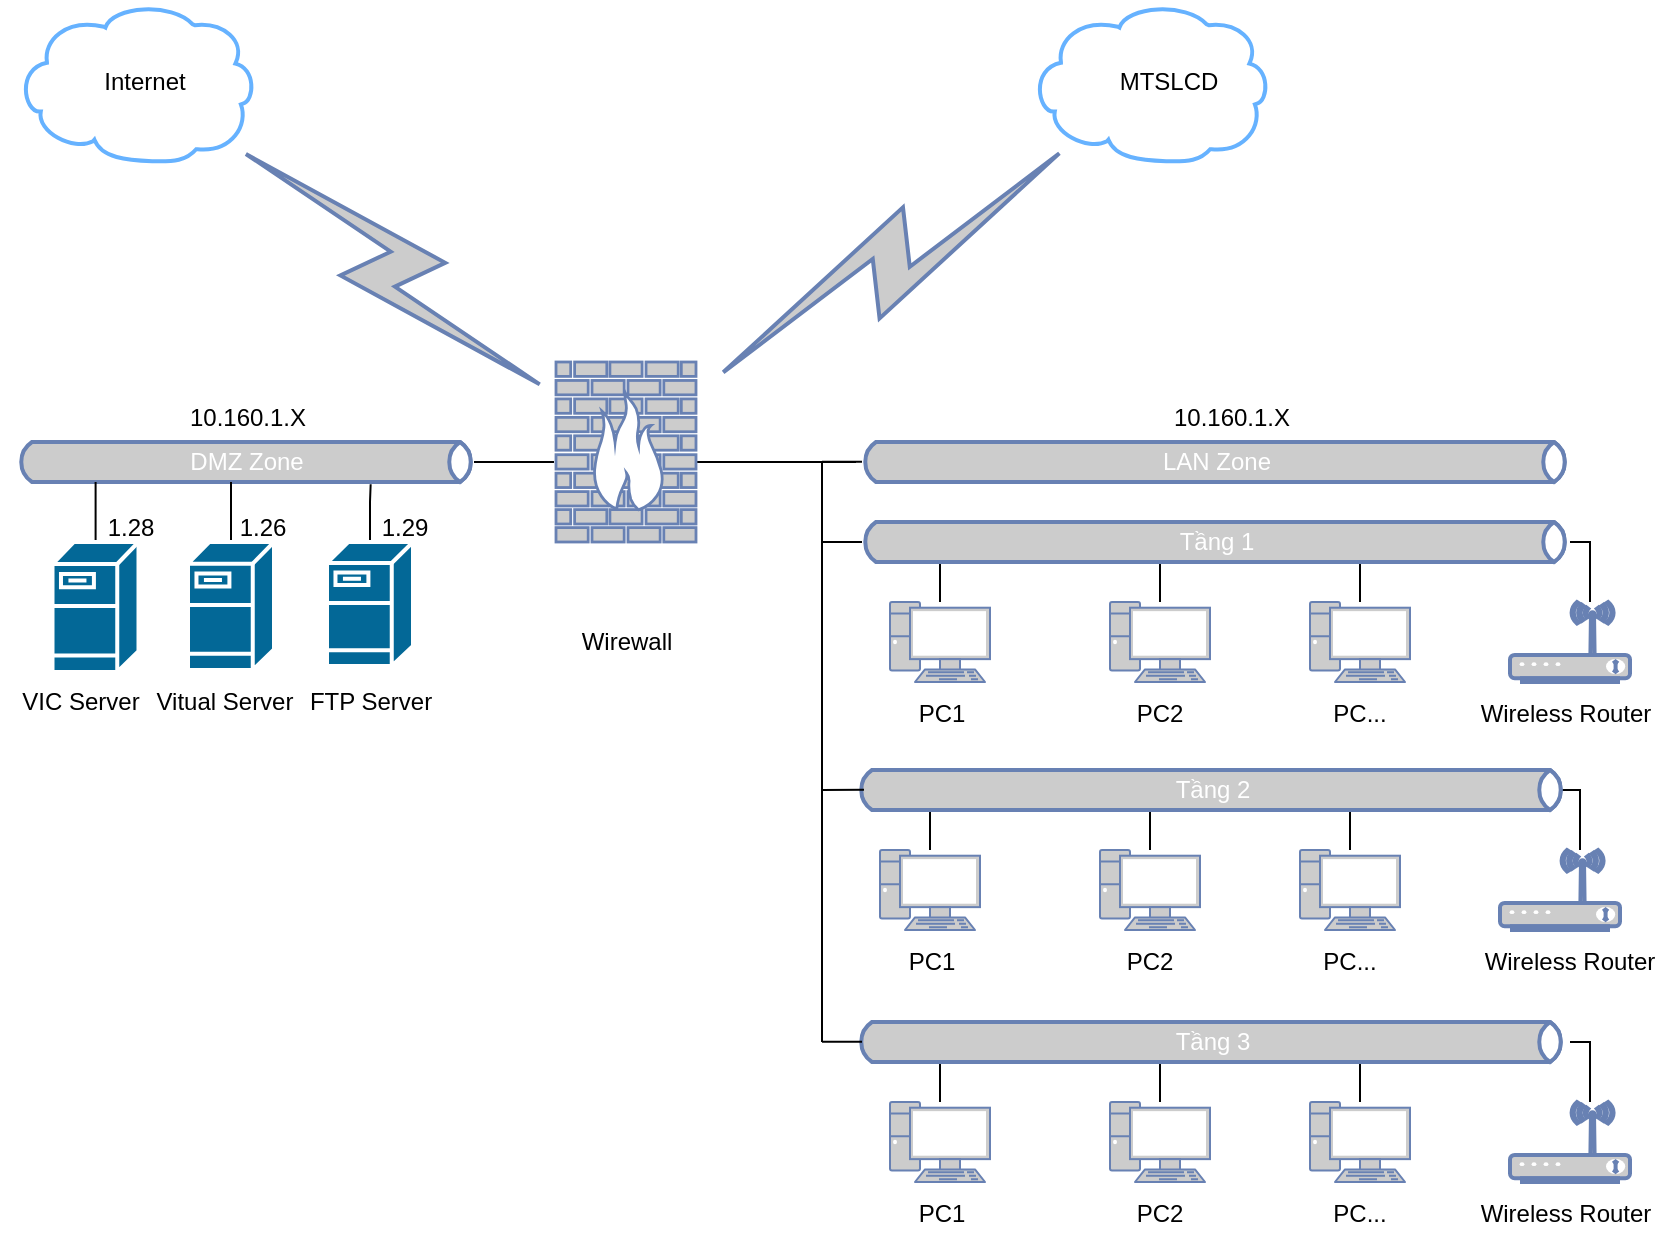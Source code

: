 <mxfile version="15.7.3" type="github">
  <diagram id="vFVZr5ZUK7QjxJgk3TGd" name="Page-1">
    <mxGraphModel dx="239" dy="134" grid="1" gridSize="10" guides="1" tooltips="1" connect="1" arrows="1" fold="1" page="1" pageScale="1" pageWidth="850" pageHeight="1100" math="0" shadow="0">
      <root>
        <mxCell id="0" />
        <mxCell id="1" parent="0" />
        <mxCell id="_GwrwizW0Nzzv00RuE5P-2" value="LAN Zone" style="html=1;outlineConnect=0;fillColor=#CCCCCC;strokeColor=#6881B3;gradientColor=none;gradientDirection=north;strokeWidth=2;shape=mxgraph.networks.bus;gradientColor=none;gradientDirection=north;fontColor=#ffffff;perimeter=backbonePerimeter;backboneSize=20;" vertex="1" parent="1">
          <mxGeometry x="432" y="240" width="355" height="20" as="geometry" />
        </mxCell>
        <mxCell id="_GwrwizW0Nzzv00RuE5P-4" value="DMZ Zone" style="html=1;outlineConnect=0;fillColor=#CCCCCC;strokeColor=#6881B3;gradientColor=none;gradientDirection=north;strokeWidth=2;shape=mxgraph.networks.bus;gradientColor=none;gradientDirection=north;fontColor=#ffffff;perimeter=backbonePerimeter;backboneSize=20;" vertex="1" parent="1">
          <mxGeometry x="10" y="240" width="230" height="20" as="geometry" />
        </mxCell>
        <mxCell id="_GwrwizW0Nzzv00RuE5P-23" style="edgeStyle=none;rounded=0;orthogonalLoop=1;jettySize=auto;html=1;endArrow=none;endFill=0;" edge="1" parent="1" source="_GwrwizW0Nzzv00RuE5P-6" target="_GwrwizW0Nzzv00RuE5P-22">
          <mxGeometry relative="1" as="geometry" />
        </mxCell>
        <mxCell id="_GwrwizW0Nzzv00RuE5P-6" value="" style="fontColor=#0066CC;verticalAlign=top;verticalLabelPosition=bottom;labelPosition=center;align=center;html=1;outlineConnect=0;fillColor=#CCCCCC;strokeColor=#6881B3;gradientColor=none;gradientDirection=north;strokeWidth=2;shape=mxgraph.networks.pc;" vertex="1" parent="1">
          <mxGeometry x="447" y="320" width="50" height="40" as="geometry" />
        </mxCell>
        <mxCell id="_GwrwizW0Nzzv00RuE5P-8" value="" style="fontColor=#0066CC;verticalAlign=top;verticalLabelPosition=bottom;labelPosition=center;align=center;html=1;outlineConnect=0;fillColor=#CCCCCC;strokeColor=#6881B3;gradientColor=none;gradientDirection=north;strokeWidth=2;shape=mxgraph.networks.wireless_modem;" vertex="1" parent="1">
          <mxGeometry x="757" y="320" width="60" height="40" as="geometry" />
        </mxCell>
        <mxCell id="_GwrwizW0Nzzv00RuE5P-24" style="edgeStyle=none;rounded=0;orthogonalLoop=1;jettySize=auto;html=1;endArrow=none;endFill=0;" edge="1" parent="1" source="_GwrwizW0Nzzv00RuE5P-9" target="_GwrwizW0Nzzv00RuE5P-22">
          <mxGeometry relative="1" as="geometry" />
        </mxCell>
        <mxCell id="_GwrwizW0Nzzv00RuE5P-9" value="" style="fontColor=#0066CC;verticalAlign=top;verticalLabelPosition=bottom;labelPosition=center;align=center;html=1;outlineConnect=0;fillColor=#CCCCCC;strokeColor=#6881B3;gradientColor=none;gradientDirection=north;strokeWidth=2;shape=mxgraph.networks.pc;" vertex="1" parent="1">
          <mxGeometry x="557" y="320" width="50" height="40" as="geometry" />
        </mxCell>
        <mxCell id="_GwrwizW0Nzzv00RuE5P-25" style="edgeStyle=none;rounded=0;orthogonalLoop=1;jettySize=auto;html=1;endArrow=none;endFill=0;" edge="1" parent="1" source="_GwrwizW0Nzzv00RuE5P-11" target="_GwrwizW0Nzzv00RuE5P-22">
          <mxGeometry relative="1" as="geometry" />
        </mxCell>
        <mxCell id="_GwrwizW0Nzzv00RuE5P-11" value="" style="fontColor=#0066CC;verticalAlign=top;verticalLabelPosition=bottom;labelPosition=center;align=center;html=1;outlineConnect=0;fillColor=#CCCCCC;strokeColor=#6881B3;gradientColor=none;gradientDirection=north;strokeWidth=2;shape=mxgraph.networks.pc;" vertex="1" parent="1">
          <mxGeometry x="657" y="320" width="50" height="40" as="geometry" />
        </mxCell>
        <mxCell id="_GwrwizW0Nzzv00RuE5P-18" value="PC1" style="text;html=1;strokeColor=none;fillColor=none;align=center;verticalAlign=middle;whiteSpace=wrap;rounded=0;" vertex="1" parent="1">
          <mxGeometry x="443" y="366" width="60" height="20" as="geometry" />
        </mxCell>
        <mxCell id="_GwrwizW0Nzzv00RuE5P-19" value="PC2" style="text;html=1;strokeColor=none;fillColor=none;align=center;verticalAlign=middle;whiteSpace=wrap;rounded=0;" vertex="1" parent="1">
          <mxGeometry x="552" y="366" width="60" height="20" as="geometry" />
        </mxCell>
        <mxCell id="_GwrwizW0Nzzv00RuE5P-20" value="PC..." style="text;html=1;strokeColor=none;fillColor=none;align=center;verticalAlign=middle;whiteSpace=wrap;rounded=0;" vertex="1" parent="1">
          <mxGeometry x="652" y="366" width="60" height="20" as="geometry" />
        </mxCell>
        <mxCell id="_GwrwizW0Nzzv00RuE5P-21" value="Wireless Router" style="text;html=1;strokeColor=none;fillColor=none;align=center;verticalAlign=middle;whiteSpace=wrap;rounded=0;" vertex="1" parent="1">
          <mxGeometry x="740" y="366" width="90" height="20" as="geometry" />
        </mxCell>
        <mxCell id="_GwrwizW0Nzzv00RuE5P-27" style="edgeStyle=orthogonalEdgeStyle;rounded=0;orthogonalLoop=1;jettySize=auto;html=1;endArrow=none;endFill=0;" edge="1" parent="1" target="_GwrwizW0Nzzv00RuE5P-8">
          <mxGeometry relative="1" as="geometry">
            <mxPoint x="827" y="320" as="targetPoint" />
            <mxPoint x="787" y="290" as="sourcePoint" />
            <Array as="points">
              <mxPoint x="797" y="290" />
            </Array>
          </mxGeometry>
        </mxCell>
        <mxCell id="_GwrwizW0Nzzv00RuE5P-22" value="Tầng 1" style="html=1;outlineConnect=0;fillColor=#CCCCCC;strokeColor=#6881B3;gradientColor=none;gradientDirection=north;strokeWidth=2;shape=mxgraph.networks.bus;gradientColor=none;gradientDirection=north;fontColor=#ffffff;perimeter=backbonePerimeter;backboneSize=20;" vertex="1" parent="1">
          <mxGeometry x="432" y="280" width="355" height="20" as="geometry" />
        </mxCell>
        <mxCell id="_GwrwizW0Nzzv00RuE5P-28" style="edgeStyle=none;rounded=0;orthogonalLoop=1;jettySize=auto;html=1;endArrow=none;endFill=0;" edge="1" parent="1" source="_GwrwizW0Nzzv00RuE5P-29" target="_GwrwizW0Nzzv00RuE5P-40">
          <mxGeometry relative="1" as="geometry" />
        </mxCell>
        <mxCell id="_GwrwizW0Nzzv00RuE5P-29" value="" style="fontColor=#0066CC;verticalAlign=top;verticalLabelPosition=bottom;labelPosition=center;align=center;html=1;outlineConnect=0;fillColor=#CCCCCC;strokeColor=#6881B3;gradientColor=none;gradientDirection=north;strokeWidth=2;shape=mxgraph.networks.pc;" vertex="1" parent="1">
          <mxGeometry x="442" y="444" width="50" height="40" as="geometry" />
        </mxCell>
        <mxCell id="_GwrwizW0Nzzv00RuE5P-30" value="" style="fontColor=#0066CC;verticalAlign=top;verticalLabelPosition=bottom;labelPosition=center;align=center;html=1;outlineConnect=0;fillColor=#CCCCCC;strokeColor=#6881B3;gradientColor=none;gradientDirection=north;strokeWidth=2;shape=mxgraph.networks.wireless_modem;" vertex="1" parent="1">
          <mxGeometry x="752" y="444" width="60" height="40" as="geometry" />
        </mxCell>
        <mxCell id="_GwrwizW0Nzzv00RuE5P-31" style="edgeStyle=none;rounded=0;orthogonalLoop=1;jettySize=auto;html=1;endArrow=none;endFill=0;" edge="1" parent="1" source="_GwrwizW0Nzzv00RuE5P-32" target="_GwrwizW0Nzzv00RuE5P-40">
          <mxGeometry relative="1" as="geometry" />
        </mxCell>
        <mxCell id="_GwrwizW0Nzzv00RuE5P-32" value="" style="fontColor=#0066CC;verticalAlign=top;verticalLabelPosition=bottom;labelPosition=center;align=center;html=1;outlineConnect=0;fillColor=#CCCCCC;strokeColor=#6881B3;gradientColor=none;gradientDirection=north;strokeWidth=2;shape=mxgraph.networks.pc;" vertex="1" parent="1">
          <mxGeometry x="552" y="444" width="50" height="40" as="geometry" />
        </mxCell>
        <mxCell id="_GwrwizW0Nzzv00RuE5P-33" style="edgeStyle=none;rounded=0;orthogonalLoop=1;jettySize=auto;html=1;endArrow=none;endFill=0;" edge="1" parent="1" source="_GwrwizW0Nzzv00RuE5P-34" target="_GwrwizW0Nzzv00RuE5P-40">
          <mxGeometry relative="1" as="geometry" />
        </mxCell>
        <mxCell id="_GwrwizW0Nzzv00RuE5P-34" value="" style="fontColor=#0066CC;verticalAlign=top;verticalLabelPosition=bottom;labelPosition=center;align=center;html=1;outlineConnect=0;fillColor=#CCCCCC;strokeColor=#6881B3;gradientColor=none;gradientDirection=north;strokeWidth=2;shape=mxgraph.networks.pc;" vertex="1" parent="1">
          <mxGeometry x="652" y="444" width="50" height="40" as="geometry" />
        </mxCell>
        <mxCell id="_GwrwizW0Nzzv00RuE5P-35" value="PC1" style="text;html=1;strokeColor=none;fillColor=none;align=center;verticalAlign=middle;whiteSpace=wrap;rounded=0;" vertex="1" parent="1">
          <mxGeometry x="438" y="490" width="60" height="20" as="geometry" />
        </mxCell>
        <mxCell id="_GwrwizW0Nzzv00RuE5P-36" value="PC2" style="text;html=1;strokeColor=none;fillColor=none;align=center;verticalAlign=middle;whiteSpace=wrap;rounded=0;" vertex="1" parent="1">
          <mxGeometry x="547" y="490" width="60" height="20" as="geometry" />
        </mxCell>
        <mxCell id="_GwrwizW0Nzzv00RuE5P-37" value="PC..." style="text;html=1;strokeColor=none;fillColor=none;align=center;verticalAlign=middle;whiteSpace=wrap;rounded=0;" vertex="1" parent="1">
          <mxGeometry x="647" y="490" width="60" height="20" as="geometry" />
        </mxCell>
        <mxCell id="_GwrwizW0Nzzv00RuE5P-38" value="Wireless Router" style="text;html=1;strokeColor=none;fillColor=none;align=center;verticalAlign=middle;whiteSpace=wrap;rounded=0;" vertex="1" parent="1">
          <mxGeometry x="742" y="490" width="90" height="20" as="geometry" />
        </mxCell>
        <mxCell id="_GwrwizW0Nzzv00RuE5P-39" style="edgeStyle=orthogonalEdgeStyle;rounded=0;orthogonalLoop=1;jettySize=auto;html=1;endArrow=none;endFill=0;" edge="1" parent="1" target="_GwrwizW0Nzzv00RuE5P-30">
          <mxGeometry relative="1" as="geometry">
            <mxPoint x="822" y="444" as="targetPoint" />
            <mxPoint x="782" y="414" as="sourcePoint" />
            <Array as="points">
              <mxPoint x="792" y="414" />
            </Array>
          </mxGeometry>
        </mxCell>
        <mxCell id="_GwrwizW0Nzzv00RuE5P-40" value="Tầng 2" style="html=1;outlineConnect=0;fillColor=#CCCCCC;strokeColor=#6881B3;gradientColor=none;gradientDirection=north;strokeWidth=2;shape=mxgraph.networks.bus;gradientColor=none;gradientDirection=north;fontColor=#ffffff;perimeter=backbonePerimeter;backboneSize=20;" vertex="1" parent="1">
          <mxGeometry x="430" y="404" width="355" height="20" as="geometry" />
        </mxCell>
        <mxCell id="_GwrwizW0Nzzv00RuE5P-41" style="edgeStyle=none;rounded=0;orthogonalLoop=1;jettySize=auto;html=1;endArrow=none;endFill=0;" edge="1" parent="1" source="_GwrwizW0Nzzv00RuE5P-42" target="_GwrwizW0Nzzv00RuE5P-53">
          <mxGeometry relative="1" as="geometry" />
        </mxCell>
        <mxCell id="_GwrwizW0Nzzv00RuE5P-42" value="" style="fontColor=#0066CC;verticalAlign=top;verticalLabelPosition=bottom;labelPosition=center;align=center;html=1;outlineConnect=0;fillColor=#CCCCCC;strokeColor=#6881B3;gradientColor=none;gradientDirection=north;strokeWidth=2;shape=mxgraph.networks.pc;" vertex="1" parent="1">
          <mxGeometry x="447" y="570" width="50" height="40" as="geometry" />
        </mxCell>
        <mxCell id="_GwrwizW0Nzzv00RuE5P-43" value="" style="fontColor=#0066CC;verticalAlign=top;verticalLabelPosition=bottom;labelPosition=center;align=center;html=1;outlineConnect=0;fillColor=#CCCCCC;strokeColor=#6881B3;gradientColor=none;gradientDirection=north;strokeWidth=2;shape=mxgraph.networks.wireless_modem;" vertex="1" parent="1">
          <mxGeometry x="757" y="570" width="60" height="40" as="geometry" />
        </mxCell>
        <mxCell id="_GwrwizW0Nzzv00RuE5P-44" style="edgeStyle=none;rounded=0;orthogonalLoop=1;jettySize=auto;html=1;endArrow=none;endFill=0;" edge="1" parent="1" source="_GwrwizW0Nzzv00RuE5P-45" target="_GwrwizW0Nzzv00RuE5P-53">
          <mxGeometry relative="1" as="geometry" />
        </mxCell>
        <mxCell id="_GwrwizW0Nzzv00RuE5P-45" value="" style="fontColor=#0066CC;verticalAlign=top;verticalLabelPosition=bottom;labelPosition=center;align=center;html=1;outlineConnect=0;fillColor=#CCCCCC;strokeColor=#6881B3;gradientColor=none;gradientDirection=north;strokeWidth=2;shape=mxgraph.networks.pc;" vertex="1" parent="1">
          <mxGeometry x="557" y="570" width="50" height="40" as="geometry" />
        </mxCell>
        <mxCell id="_GwrwizW0Nzzv00RuE5P-46" style="edgeStyle=none;rounded=0;orthogonalLoop=1;jettySize=auto;html=1;endArrow=none;endFill=0;" edge="1" parent="1" source="_GwrwizW0Nzzv00RuE5P-47" target="_GwrwizW0Nzzv00RuE5P-53">
          <mxGeometry relative="1" as="geometry" />
        </mxCell>
        <mxCell id="_GwrwizW0Nzzv00RuE5P-47" value="" style="fontColor=#0066CC;verticalAlign=top;verticalLabelPosition=bottom;labelPosition=center;align=center;html=1;outlineConnect=0;fillColor=#CCCCCC;strokeColor=#6881B3;gradientColor=none;gradientDirection=north;strokeWidth=2;shape=mxgraph.networks.pc;" vertex="1" parent="1">
          <mxGeometry x="657" y="570" width="50" height="40" as="geometry" />
        </mxCell>
        <mxCell id="_GwrwizW0Nzzv00RuE5P-48" value="PC1" style="text;html=1;strokeColor=none;fillColor=none;align=center;verticalAlign=middle;whiteSpace=wrap;rounded=0;" vertex="1" parent="1">
          <mxGeometry x="443" y="616" width="60" height="20" as="geometry" />
        </mxCell>
        <mxCell id="_GwrwizW0Nzzv00RuE5P-49" value="PC2" style="text;html=1;strokeColor=none;fillColor=none;align=center;verticalAlign=middle;whiteSpace=wrap;rounded=0;" vertex="1" parent="1">
          <mxGeometry x="552" y="616" width="60" height="20" as="geometry" />
        </mxCell>
        <mxCell id="_GwrwizW0Nzzv00RuE5P-50" value="PC..." style="text;html=1;strokeColor=none;fillColor=none;align=center;verticalAlign=middle;whiteSpace=wrap;rounded=0;" vertex="1" parent="1">
          <mxGeometry x="652" y="616" width="60" height="20" as="geometry" />
        </mxCell>
        <mxCell id="_GwrwizW0Nzzv00RuE5P-51" value="Wireless Router" style="text;html=1;strokeColor=none;fillColor=none;align=center;verticalAlign=middle;whiteSpace=wrap;rounded=0;" vertex="1" parent="1">
          <mxGeometry x="740" y="616" width="90" height="20" as="geometry" />
        </mxCell>
        <mxCell id="_GwrwizW0Nzzv00RuE5P-52" style="edgeStyle=orthogonalEdgeStyle;rounded=0;orthogonalLoop=1;jettySize=auto;html=1;endArrow=none;endFill=0;" edge="1" parent="1" target="_GwrwizW0Nzzv00RuE5P-43">
          <mxGeometry relative="1" as="geometry">
            <mxPoint x="827" y="570" as="targetPoint" />
            <mxPoint x="787" y="540" as="sourcePoint" />
            <Array as="points">
              <mxPoint x="797" y="540" />
            </Array>
          </mxGeometry>
        </mxCell>
        <mxCell id="_GwrwizW0Nzzv00RuE5P-53" value="Tầng 3" style="html=1;outlineConnect=0;fillColor=#CCCCCC;strokeColor=#6881B3;gradientColor=none;gradientDirection=north;strokeWidth=2;shape=mxgraph.networks.bus;gradientColor=none;gradientDirection=north;fontColor=#ffffff;perimeter=backbonePerimeter;backboneSize=20;" vertex="1" parent="1">
          <mxGeometry x="430" y="530" width="355" height="20" as="geometry" />
        </mxCell>
        <mxCell id="_GwrwizW0Nzzv00RuE5P-60" value="" style="endArrow=none;html=1;rounded=0;" edge="1" parent="1">
          <mxGeometry width="50" height="50" relative="1" as="geometry">
            <mxPoint x="413" y="540" as="sourcePoint" />
            <mxPoint x="413" y="250" as="targetPoint" />
          </mxGeometry>
        </mxCell>
        <mxCell id="_GwrwizW0Nzzv00RuE5P-61" value="" style="endArrow=none;html=1;rounded=0;" edge="1" parent="1">
          <mxGeometry width="50" height="50" relative="1" as="geometry">
            <mxPoint x="413" y="290" as="sourcePoint" />
            <mxPoint x="433" y="290" as="targetPoint" />
          </mxGeometry>
        </mxCell>
        <mxCell id="_GwrwizW0Nzzv00RuE5P-62" value="" style="endArrow=none;html=1;rounded=0;" edge="1" parent="1">
          <mxGeometry width="50" height="50" relative="1" as="geometry">
            <mxPoint x="413" y="249.83" as="sourcePoint" />
            <mxPoint x="433" y="249.83" as="targetPoint" />
          </mxGeometry>
        </mxCell>
        <mxCell id="_GwrwizW0Nzzv00RuE5P-63" value="" style="endArrow=none;html=1;rounded=0;" edge="1" parent="1">
          <mxGeometry width="50" height="50" relative="1" as="geometry">
            <mxPoint x="413" y="414" as="sourcePoint" />
            <mxPoint x="434" y="413.83" as="targetPoint" />
          </mxGeometry>
        </mxCell>
        <mxCell id="_GwrwizW0Nzzv00RuE5P-64" value="" style="endArrow=none;html=1;rounded=0;" edge="1" parent="1">
          <mxGeometry width="50" height="50" relative="1" as="geometry">
            <mxPoint x="413" y="539.83" as="sourcePoint" />
            <mxPoint x="433" y="539.83" as="targetPoint" />
          </mxGeometry>
        </mxCell>
        <mxCell id="_GwrwizW0Nzzv00RuE5P-88" style="edgeStyle=orthogonalEdgeStyle;rounded=0;orthogonalLoop=1;jettySize=auto;html=1;endArrow=none;endFill=0;" edge="1" parent="1" source="_GwrwizW0Nzzv00RuE5P-67" target="_GwrwizW0Nzzv00RuE5P-4">
          <mxGeometry relative="1" as="geometry">
            <Array as="points">
              <mxPoint x="118" y="260" />
              <mxPoint x="118" y="260" />
            </Array>
          </mxGeometry>
        </mxCell>
        <mxCell id="_GwrwizW0Nzzv00RuE5P-67" value="" style="shape=mxgraph.cisco.servers.fileserver;sketch=0;html=1;pointerEvents=1;dashed=0;fillColor=#036897;strokeColor=#ffffff;strokeWidth=2;verticalLabelPosition=bottom;verticalAlign=top;align=center;outlineConnect=0;" vertex="1" parent="1">
          <mxGeometry x="96" y="290" width="43" height="64" as="geometry" />
        </mxCell>
        <mxCell id="_GwrwizW0Nzzv00RuE5P-68" value="Vitual Server" style="text;html=1;strokeColor=none;fillColor=none;align=center;verticalAlign=middle;whiteSpace=wrap;rounded=0;" vertex="1" parent="1">
          <mxGeometry x="75.25" y="360" width="78.5" height="20" as="geometry" />
        </mxCell>
        <mxCell id="_GwrwizW0Nzzv00RuE5P-97" style="edgeStyle=orthogonalEdgeStyle;rounded=0;orthogonalLoop=1;jettySize=auto;html=1;endArrow=none;endFill=0;" edge="1" parent="1" source="_GwrwizW0Nzzv00RuE5P-69">
          <mxGeometry relative="1" as="geometry">
            <mxPoint x="430" y="250" as="targetPoint" />
            <Array as="points">
              <mxPoint x="370" y="250" />
              <mxPoint x="370" y="250" />
            </Array>
          </mxGeometry>
        </mxCell>
        <mxCell id="_GwrwizW0Nzzv00RuE5P-100" style="edgeStyle=none;rounded=0;orthogonalLoop=1;jettySize=auto;html=1;endArrow=none;endFill=0;" edge="1" parent="1">
          <mxGeometry relative="1" as="geometry">
            <mxPoint x="279" y="250" as="sourcePoint" />
            <mxPoint x="239" y="250" as="targetPoint" />
          </mxGeometry>
        </mxCell>
        <mxCell id="_GwrwizW0Nzzv00RuE5P-69" value="" style="fontColor=#0066CC;verticalAlign=top;verticalLabelPosition=bottom;labelPosition=center;align=center;html=1;outlineConnect=0;fillColor=#CCCCCC;strokeColor=#6881B3;gradientColor=none;gradientDirection=north;strokeWidth=2;shape=mxgraph.networks.firewall;" vertex="1" parent="1">
          <mxGeometry x="280" y="200" width="70" height="90" as="geometry" />
        </mxCell>
        <mxCell id="_GwrwizW0Nzzv00RuE5P-70" value="" style="shape=mxgraph.cisco.storage.cloud;sketch=0;html=1;pointerEvents=1;dashed=0;fillColor=none;strokeColor=#66B2FF;strokeWidth=2;verticalLabelPosition=bottom;verticalAlign=top;align=center;outlineConnect=0;" vertex="1" parent="1">
          <mxGeometry x="10" y="20" width="120" height="80" as="geometry" />
        </mxCell>
        <mxCell id="_GwrwizW0Nzzv00RuE5P-71" value="" style="shape=mxgraph.cisco.storage.cloud;sketch=0;html=1;pointerEvents=1;dashed=0;fillColor=none;strokeColor=#66B2FF;strokeWidth=2;verticalLabelPosition=bottom;verticalAlign=top;align=center;outlineConnect=0;" vertex="1" parent="1">
          <mxGeometry x="517" y="20" width="120" height="80" as="geometry" />
        </mxCell>
        <mxCell id="_GwrwizW0Nzzv00RuE5P-72" value="Internet" style="text;html=1;strokeColor=none;fillColor=none;align=center;verticalAlign=middle;whiteSpace=wrap;rounded=0;" vertex="1" parent="1">
          <mxGeometry x="34.5" y="50" width="78.5" height="20" as="geometry" />
        </mxCell>
        <mxCell id="_GwrwizW0Nzzv00RuE5P-73" value="MTSLCD" style="text;html=1;strokeColor=none;fillColor=none;align=center;verticalAlign=middle;whiteSpace=wrap;rounded=0;" vertex="1" parent="1">
          <mxGeometry x="547" y="50" width="78.5" height="20" as="geometry" />
        </mxCell>
        <mxCell id="_GwrwizW0Nzzv00RuE5P-74" value="Wirewall" style="text;html=1;strokeColor=none;fillColor=none;align=center;verticalAlign=middle;whiteSpace=wrap;rounded=0;" vertex="1" parent="1">
          <mxGeometry x="275.75" y="330" width="78.5" height="20" as="geometry" />
        </mxCell>
        <mxCell id="_GwrwizW0Nzzv00RuE5P-76" value="" style="html=1;outlineConnect=0;fillColor=#CCCCCC;strokeColor=#6881B3;gradientColor=none;gradientDirection=north;strokeWidth=2;shape=mxgraph.networks.comm_link_edge;html=1;rounded=0;endArrow=none;endFill=0;entryX=0.2;entryY=0.87;entryDx=0;entryDy=0;entryPerimeter=0;exitX=1.061;exitY=0.125;exitDx=0;exitDy=0;exitPerimeter=0;" edge="1" parent="1" source="_GwrwizW0Nzzv00RuE5P-69" target="_GwrwizW0Nzzv00RuE5P-71">
          <mxGeometry width="100" height="100" relative="1" as="geometry">
            <mxPoint x="354.25" y="190" as="sourcePoint" />
            <mxPoint x="454.25" y="90" as="targetPoint" />
          </mxGeometry>
        </mxCell>
        <mxCell id="_GwrwizW0Nzzv00RuE5P-79" value="" style="html=1;outlineConnect=0;fillColor=#CCCCCC;strokeColor=#6881B3;gradientColor=none;gradientDirection=north;strokeWidth=2;shape=mxgraph.networks.comm_link_edge;html=1;rounded=0;endArrow=none;endFill=0;entryX=0.89;entryY=0.87;entryDx=0;entryDy=0;entryPerimeter=0;" edge="1" parent="1" source="_GwrwizW0Nzzv00RuE5P-69" target="_GwrwizW0Nzzv00RuE5P-70">
          <mxGeometry width="100" height="100" relative="1" as="geometry">
            <mxPoint x="270" y="190" as="sourcePoint" />
            <mxPoint x="340" y="80" as="targetPoint" />
          </mxGeometry>
        </mxCell>
        <mxCell id="_GwrwizW0Nzzv00RuE5P-80" value="10.160.1.X" style="text;html=1;strokeColor=none;fillColor=none;align=center;verticalAlign=middle;whiteSpace=wrap;rounded=0;" vertex="1" parent="1">
          <mxGeometry x="588" y="218" width="60" height="20" as="geometry" />
        </mxCell>
        <mxCell id="_GwrwizW0Nzzv00RuE5P-81" value="10.160.1.X" style="text;html=1;strokeColor=none;fillColor=none;align=center;verticalAlign=middle;whiteSpace=wrap;rounded=0;" vertex="1" parent="1">
          <mxGeometry x="95.5" y="218" width="60" height="20" as="geometry" />
        </mxCell>
        <mxCell id="_GwrwizW0Nzzv00RuE5P-91" style="edgeStyle=orthogonalEdgeStyle;rounded=0;orthogonalLoop=1;jettySize=auto;html=1;entryX=0.771;entryY=1.055;entryDx=0;entryDy=0;entryPerimeter=0;endArrow=none;endFill=0;" edge="1" parent="1" source="_GwrwizW0Nzzv00RuE5P-82" target="_GwrwizW0Nzzv00RuE5P-4">
          <mxGeometry relative="1" as="geometry" />
        </mxCell>
        <mxCell id="_GwrwizW0Nzzv00RuE5P-82" value="" style="shape=mxgraph.cisco.servers.fileserver;sketch=0;html=1;pointerEvents=1;dashed=0;fillColor=#036897;strokeColor=#ffffff;strokeWidth=2;verticalLabelPosition=bottom;verticalAlign=top;align=center;outlineConnect=0;" vertex="1" parent="1">
          <mxGeometry x="165.5" y="290" width="43" height="62" as="geometry" />
        </mxCell>
        <mxCell id="_GwrwizW0Nzzv00RuE5P-83" value="FTP Server" style="text;html=1;strokeColor=none;fillColor=none;align=center;verticalAlign=middle;whiteSpace=wrap;rounded=0;" vertex="1" parent="1">
          <mxGeometry x="147.75" y="360" width="78.5" height="20" as="geometry" />
        </mxCell>
        <mxCell id="_GwrwizW0Nzzv00RuE5P-92" style="edgeStyle=orthogonalEdgeStyle;rounded=0;orthogonalLoop=1;jettySize=auto;html=1;endArrow=none;endFill=0;" edge="1" parent="1" source="_GwrwizW0Nzzv00RuE5P-84" target="_GwrwizW0Nzzv00RuE5P-4">
          <mxGeometry relative="1" as="geometry">
            <Array as="points">
              <mxPoint x="50" y="273" />
              <mxPoint x="50" y="273" />
            </Array>
          </mxGeometry>
        </mxCell>
        <mxCell id="_GwrwizW0Nzzv00RuE5P-84" value="" style="shape=mxgraph.cisco.servers.fileserver;sketch=0;html=1;pointerEvents=1;dashed=0;fillColor=#036897;strokeColor=#ffffff;strokeWidth=2;verticalLabelPosition=bottom;verticalAlign=top;align=center;outlineConnect=0;" vertex="1" parent="1">
          <mxGeometry x="28.25" y="290" width="43" height="65" as="geometry" />
        </mxCell>
        <mxCell id="_GwrwizW0Nzzv00RuE5P-85" value="VIC Server" style="text;html=1;strokeColor=none;fillColor=none;align=center;verticalAlign=middle;whiteSpace=wrap;rounded=0;" vertex="1" parent="1">
          <mxGeometry x="2.5" y="360" width="78.5" height="20" as="geometry" />
        </mxCell>
        <mxCell id="_GwrwizW0Nzzv00RuE5P-93" value="1.29" style="text;html=1;strokeColor=none;fillColor=none;align=center;verticalAlign=middle;whiteSpace=wrap;rounded=0;" vertex="1" parent="1">
          <mxGeometry x="190" y="273" width="28.5" height="20" as="geometry" />
        </mxCell>
        <mxCell id="_GwrwizW0Nzzv00RuE5P-94" value="1.26" style="text;html=1;strokeColor=none;fillColor=none;align=center;verticalAlign=middle;whiteSpace=wrap;rounded=0;" vertex="1" parent="1">
          <mxGeometry x="119.25" y="273" width="28.5" height="20" as="geometry" />
        </mxCell>
        <mxCell id="_GwrwizW0Nzzv00RuE5P-95" value="1.28" style="text;html=1;strokeColor=none;fillColor=none;align=center;verticalAlign=middle;whiteSpace=wrap;rounded=0;" vertex="1" parent="1">
          <mxGeometry x="52.5" y="273" width="28.5" height="20" as="geometry" />
        </mxCell>
      </root>
    </mxGraphModel>
  </diagram>
</mxfile>
